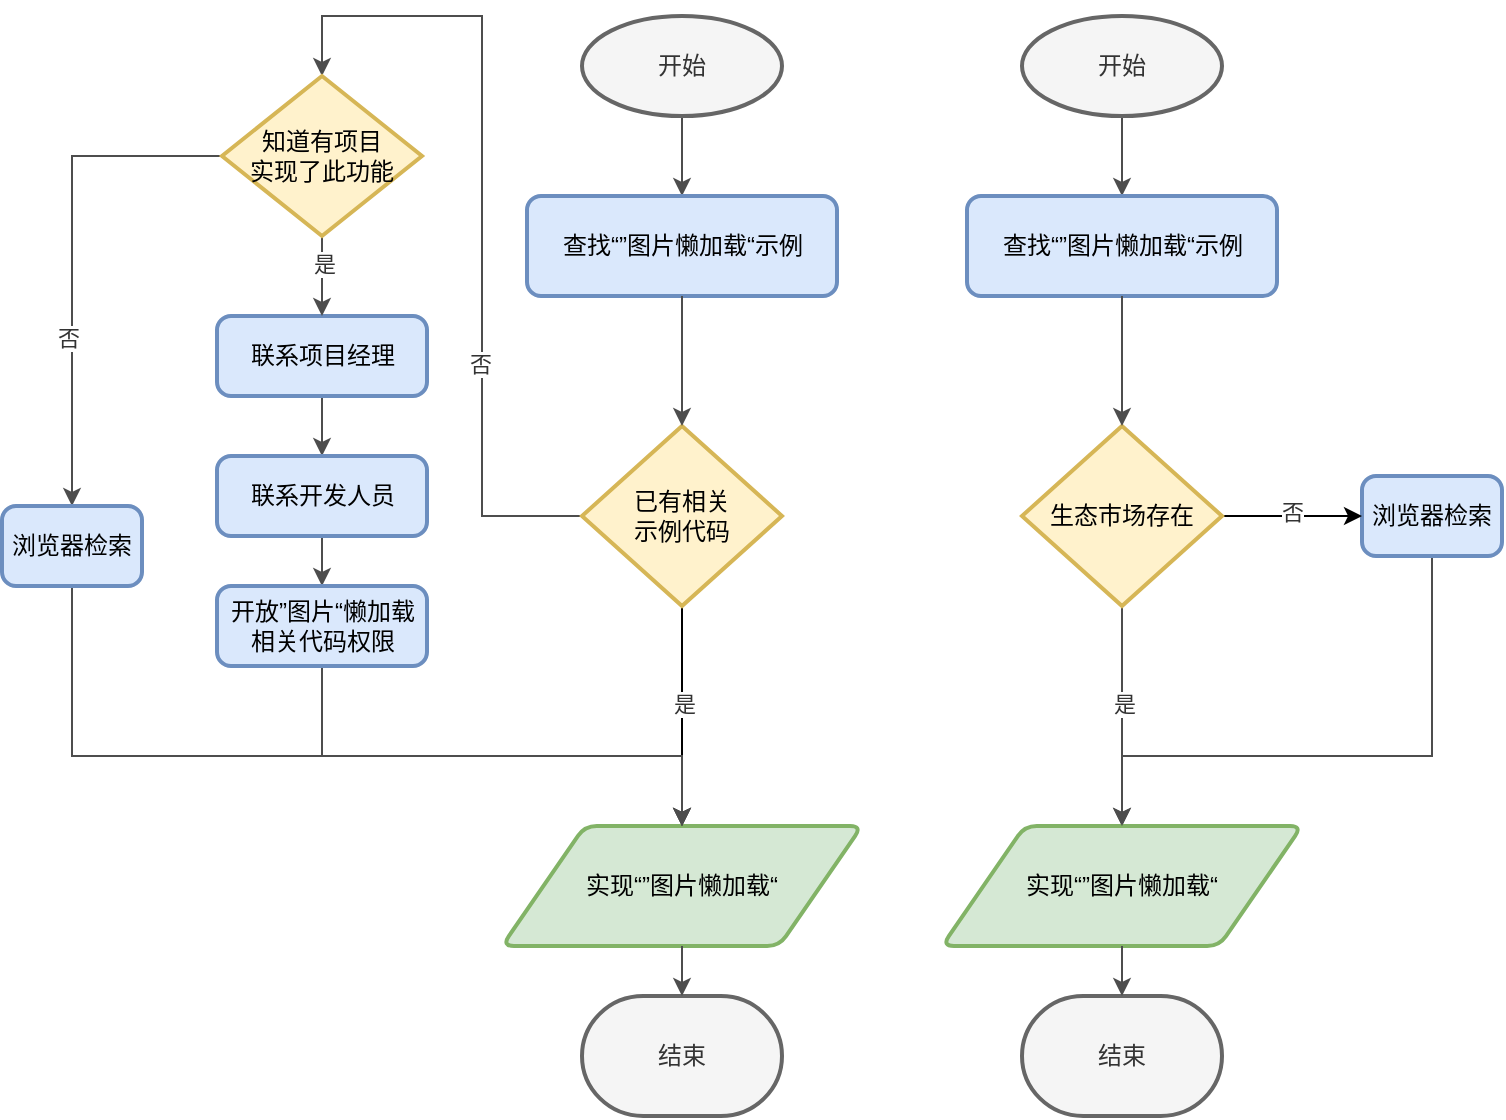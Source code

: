 <mxfile version="23.1.5" type="github">
  <diagram name="第 1 页" id="DFeqoX7XoJ7h4Axd3I3a">
    <mxGraphModel dx="1793" dy="948" grid="1" gridSize="10" guides="1" tooltips="1" connect="1" arrows="1" fold="1" page="1" pageScale="1" pageWidth="827" pageHeight="1169" math="0" shadow="0">
      <root>
        <mxCell id="0" />
        <mxCell id="1" parent="0" />
        <mxCell id="LbwR-upbL5ASRbwtkVor-74" style="edgeStyle=orthogonalEdgeStyle;rounded=0;orthogonalLoop=1;jettySize=auto;html=1;exitX=0.5;exitY=1;exitDx=0;exitDy=0;entryX=0.5;entryY=0;entryDx=0;entryDy=0;fontColor=#333333;strokeColor=#4D4D4D;" edge="1" parent="1" source="LbwR-upbL5ASRbwtkVor-4" target="LbwR-upbL5ASRbwtkVor-6">
          <mxGeometry relative="1" as="geometry">
            <Array as="points">
              <mxPoint x="745" y="490" />
              <mxPoint x="590" y="490" />
            </Array>
          </mxGeometry>
        </mxCell>
        <mxCell id="LbwR-upbL5ASRbwtkVor-4" value="浏览器检索" style="rounded=1;whiteSpace=wrap;html=1;absoluteArcSize=1;arcSize=14;strokeWidth=2;fillColor=#dae8fc;strokeColor=#6c8ebf;" vertex="1" parent="1">
          <mxGeometry x="710" y="350" width="70" height="40" as="geometry" />
        </mxCell>
        <mxCell id="LbwR-upbL5ASRbwtkVor-6" value="实现“”图片懒加载“" style="shape=parallelogram;html=1;strokeWidth=2;perimeter=parallelogramPerimeter;whiteSpace=wrap;rounded=1;arcSize=12;size=0.23;fillColor=#d5e8d4;strokeColor=#82b366;" vertex="1" parent="1">
          <mxGeometry x="500" y="525" width="180" height="60" as="geometry" />
        </mxCell>
        <mxCell id="LbwR-upbL5ASRbwtkVor-19" value="" style="edgeStyle=orthogonalEdgeStyle;rounded=0;orthogonalLoop=1;jettySize=auto;html=1;fontColor=#333333;strokeColor=#4D4D4D;" edge="1" parent="1" source="LbwR-upbL5ASRbwtkVor-7">
          <mxGeometry relative="1" as="geometry">
            <mxPoint x="590" y="210" as="targetPoint" />
          </mxGeometry>
        </mxCell>
        <mxCell id="LbwR-upbL5ASRbwtkVor-7" value="开始" style="strokeWidth=2;html=1;shape=mxgraph.flowchart.start_1;whiteSpace=wrap;fontColor=#333333;fillColor=#f5f5f5;strokeColor=#666666;" vertex="1" parent="1">
          <mxGeometry x="540" y="120" width="100" height="50" as="geometry" />
        </mxCell>
        <mxCell id="LbwR-upbL5ASRbwtkVor-8" value="结束" style="strokeWidth=2;html=1;shape=mxgraph.flowchart.terminator;whiteSpace=wrap;fontColor=#333333;fillColor=#f5f5f5;strokeColor=#666666;" vertex="1" parent="1">
          <mxGeometry x="540" y="610" width="100" height="60" as="geometry" />
        </mxCell>
        <mxCell id="LbwR-upbL5ASRbwtkVor-13" value="" style="edgeStyle=orthogonalEdgeStyle;rounded=0;orthogonalLoop=1;jettySize=auto;html=1;fontColor=#333333;strokeColor=#4D4D4D;" edge="1" parent="1" source="LbwR-upbL5ASRbwtkVor-10" target="LbwR-upbL5ASRbwtkVor-6">
          <mxGeometry relative="1" as="geometry" />
        </mxCell>
        <mxCell id="LbwR-upbL5ASRbwtkVor-15" value="是" style="edgeLabel;html=1;align=center;verticalAlign=middle;resizable=0;points=[];fontColor=#333333;" vertex="1" connectable="0" parent="LbwR-upbL5ASRbwtkVor-13">
          <mxGeometry x="-0.111" y="1" relative="1" as="geometry">
            <mxPoint as="offset" />
          </mxGeometry>
        </mxCell>
        <mxCell id="LbwR-upbL5ASRbwtkVor-14" style="edgeStyle=orthogonalEdgeStyle;rounded=0;orthogonalLoop=1;jettySize=auto;html=1;exitX=1;exitY=0.5;exitDx=0;exitDy=0;exitPerimeter=0;entryX=0;entryY=0.5;entryDx=0;entryDy=0;fontColor=#333333;" edge="1" parent="1" source="LbwR-upbL5ASRbwtkVor-10" target="LbwR-upbL5ASRbwtkVor-4">
          <mxGeometry relative="1" as="geometry">
            <mxPoint x="690" y="345" as="targetPoint" />
          </mxGeometry>
        </mxCell>
        <mxCell id="LbwR-upbL5ASRbwtkVor-16" value="否" style="edgeLabel;html=1;align=center;verticalAlign=middle;resizable=0;points=[];fontColor=#333333;" vertex="1" connectable="0" parent="LbwR-upbL5ASRbwtkVor-14">
          <mxGeometry x="-0.006" y="1" relative="1" as="geometry">
            <mxPoint y="-1" as="offset" />
          </mxGeometry>
        </mxCell>
        <mxCell id="LbwR-upbL5ASRbwtkVor-10" value="生态市场存在" style="strokeWidth=2;html=1;shape=mxgraph.flowchart.decision;whiteSpace=wrap;fillColor=#fff2cc;strokeColor=#d6b656;" vertex="1" parent="1">
          <mxGeometry x="540" y="325" width="100" height="90" as="geometry" />
        </mxCell>
        <mxCell id="LbwR-upbL5ASRbwtkVor-18" style="edgeStyle=orthogonalEdgeStyle;rounded=0;orthogonalLoop=1;jettySize=auto;html=1;exitX=0.5;exitY=1;exitDx=0;exitDy=0;entryX=0.5;entryY=0;entryDx=0;entryDy=0;entryPerimeter=0;fontColor=#333333;strokeColor=#4D4D4D;" edge="1" parent="1" source="LbwR-upbL5ASRbwtkVor-6" target="LbwR-upbL5ASRbwtkVor-8">
          <mxGeometry relative="1" as="geometry" />
        </mxCell>
        <mxCell id="LbwR-upbL5ASRbwtkVor-20" value="查找“”图片懒加载“示例" style="rounded=1;whiteSpace=wrap;html=1;absoluteArcSize=1;arcSize=14;strokeWidth=2;fillColor=#dae8fc;strokeColor=#6c8ebf;" vertex="1" parent="1">
          <mxGeometry x="512.5" y="210" width="155" height="50" as="geometry" />
        </mxCell>
        <mxCell id="LbwR-upbL5ASRbwtkVor-21" style="edgeStyle=orthogonalEdgeStyle;rounded=0;orthogonalLoop=1;jettySize=auto;html=1;exitX=0.5;exitY=1;exitDx=0;exitDy=0;entryX=0.5;entryY=0;entryDx=0;entryDy=0;entryPerimeter=0;fontColor=#333333;strokeColor=#4D4D4D;" edge="1" parent="1" source="LbwR-upbL5ASRbwtkVor-20" target="LbwR-upbL5ASRbwtkVor-10">
          <mxGeometry relative="1" as="geometry" />
        </mxCell>
        <mxCell id="LbwR-upbL5ASRbwtkVor-37" value="实现“”图片懒加载“" style="shape=parallelogram;html=1;strokeWidth=2;perimeter=parallelogramPerimeter;whiteSpace=wrap;rounded=1;arcSize=12;size=0.23;fillColor=#d5e8d4;strokeColor=#82b366;" vertex="1" parent="1">
          <mxGeometry x="280" y="525" width="180" height="60" as="geometry" />
        </mxCell>
        <mxCell id="LbwR-upbL5ASRbwtkVor-38" value="" style="edgeStyle=orthogonalEdgeStyle;rounded=0;orthogonalLoop=1;jettySize=auto;html=1;fontColor=#333333;strokeColor=#4D4D4D;" edge="1" parent="1" source="LbwR-upbL5ASRbwtkVor-39">
          <mxGeometry relative="1" as="geometry">
            <mxPoint x="370" y="210" as="targetPoint" />
          </mxGeometry>
        </mxCell>
        <mxCell id="LbwR-upbL5ASRbwtkVor-39" value="开始" style="strokeWidth=2;html=1;shape=mxgraph.flowchart.start_1;whiteSpace=wrap;fontColor=#333333;fillColor=#f5f5f5;strokeColor=#666666;" vertex="1" parent="1">
          <mxGeometry x="320" y="120" width="100" height="50" as="geometry" />
        </mxCell>
        <mxCell id="LbwR-upbL5ASRbwtkVor-40" value="结束" style="strokeWidth=2;html=1;shape=mxgraph.flowchart.terminator;whiteSpace=wrap;fontColor=#333333;fillColor=#f5f5f5;strokeColor=#666666;" vertex="1" parent="1">
          <mxGeometry x="320" y="610" width="100" height="60" as="geometry" />
        </mxCell>
        <mxCell id="LbwR-upbL5ASRbwtkVor-41" value="" style="edgeStyle=orthogonalEdgeStyle;rounded=0;orthogonalLoop=1;jettySize=auto;html=1;fontColor=#333333;" edge="1" parent="1" source="LbwR-upbL5ASRbwtkVor-45" target="LbwR-upbL5ASRbwtkVor-37">
          <mxGeometry relative="1" as="geometry" />
        </mxCell>
        <mxCell id="LbwR-upbL5ASRbwtkVor-42" value="是" style="edgeLabel;html=1;align=center;verticalAlign=middle;resizable=0;points=[];fontColor=#333333;" vertex="1" connectable="0" parent="LbwR-upbL5ASRbwtkVor-41">
          <mxGeometry x="-0.111" y="1" relative="1" as="geometry">
            <mxPoint as="offset" />
          </mxGeometry>
        </mxCell>
        <mxCell id="LbwR-upbL5ASRbwtkVor-49" style="edgeStyle=orthogonalEdgeStyle;rounded=0;orthogonalLoop=1;jettySize=auto;html=1;exitX=0;exitY=0.5;exitDx=0;exitDy=0;exitPerimeter=0;fontColor=#333333;strokeColor=#4D4D4D;" edge="1" parent="1" source="LbwR-upbL5ASRbwtkVor-45">
          <mxGeometry relative="1" as="geometry">
            <mxPoint x="190" y="150" as="targetPoint" />
            <Array as="points">
              <mxPoint x="270" y="370" />
              <mxPoint x="270" y="120" />
              <mxPoint x="190" y="120" />
            </Array>
          </mxGeometry>
        </mxCell>
        <mxCell id="LbwR-upbL5ASRbwtkVor-50" value="否" style="edgeLabel;html=1;align=center;verticalAlign=middle;resizable=0;points=[];fontColor=#333333;" vertex="1" connectable="0" parent="LbwR-upbL5ASRbwtkVor-49">
          <mxGeometry x="-0.382" y="1" relative="1" as="geometry">
            <mxPoint as="offset" />
          </mxGeometry>
        </mxCell>
        <mxCell id="LbwR-upbL5ASRbwtkVor-45" value="已有相关&lt;br&gt;示例代码" style="strokeWidth=2;html=1;shape=mxgraph.flowchart.decision;whiteSpace=wrap;fillColor=#fff2cc;strokeColor=#d6b656;" vertex="1" parent="1">
          <mxGeometry x="320" y="325" width="100" height="90" as="geometry" />
        </mxCell>
        <mxCell id="LbwR-upbL5ASRbwtkVor-46" style="edgeStyle=orthogonalEdgeStyle;rounded=0;orthogonalLoop=1;jettySize=auto;html=1;exitX=0.5;exitY=1;exitDx=0;exitDy=0;entryX=0.5;entryY=0;entryDx=0;entryDy=0;entryPerimeter=0;fontColor=#333333;strokeColor=#4D4D4D;" edge="1" parent="1" source="LbwR-upbL5ASRbwtkVor-37" target="LbwR-upbL5ASRbwtkVor-40">
          <mxGeometry relative="1" as="geometry" />
        </mxCell>
        <mxCell id="LbwR-upbL5ASRbwtkVor-47" value="查找“”图片懒加载“示例" style="rounded=1;whiteSpace=wrap;html=1;absoluteArcSize=1;arcSize=14;strokeWidth=2;fillColor=#dae8fc;strokeColor=#6c8ebf;" vertex="1" parent="1">
          <mxGeometry x="292.5" y="210" width="155" height="50" as="geometry" />
        </mxCell>
        <mxCell id="LbwR-upbL5ASRbwtkVor-48" style="edgeStyle=orthogonalEdgeStyle;rounded=0;orthogonalLoop=1;jettySize=auto;html=1;exitX=0.5;exitY=1;exitDx=0;exitDy=0;entryX=0.5;entryY=0;entryDx=0;entryDy=0;entryPerimeter=0;fontColor=#333333;strokeColor=#4D4D4D;" edge="1" parent="1" source="LbwR-upbL5ASRbwtkVor-47" target="LbwR-upbL5ASRbwtkVor-45">
          <mxGeometry relative="1" as="geometry" />
        </mxCell>
        <mxCell id="LbwR-upbL5ASRbwtkVor-62" style="edgeStyle=orthogonalEdgeStyle;rounded=0;orthogonalLoop=1;jettySize=auto;html=1;exitX=0.5;exitY=1;exitDx=0;exitDy=0;entryX=0.5;entryY=0;entryDx=0;entryDy=0;fontColor=#333333;strokeColor=#4D4D4D;" edge="1" parent="1" source="LbwR-upbL5ASRbwtkVor-51" target="LbwR-upbL5ASRbwtkVor-59">
          <mxGeometry relative="1" as="geometry" />
        </mxCell>
        <mxCell id="LbwR-upbL5ASRbwtkVor-51" value="联系项目经理" style="rounded=1;whiteSpace=wrap;html=1;absoluteArcSize=1;arcSize=14;strokeWidth=2;fillColor=#dae8fc;strokeColor=#6c8ebf;" vertex="1" parent="1">
          <mxGeometry x="137.5" y="270" width="105" height="40" as="geometry" />
        </mxCell>
        <mxCell id="LbwR-upbL5ASRbwtkVor-53" style="edgeStyle=orthogonalEdgeStyle;rounded=0;orthogonalLoop=1;jettySize=auto;html=1;exitX=0.5;exitY=1;exitDx=0;exitDy=0;exitPerimeter=0;entryX=0.5;entryY=0;entryDx=0;entryDy=0;fontColor=#333333;strokeColor=#4D4D4D;" edge="1" parent="1" source="LbwR-upbL5ASRbwtkVor-52" target="LbwR-upbL5ASRbwtkVor-51">
          <mxGeometry relative="1" as="geometry" />
        </mxCell>
        <mxCell id="LbwR-upbL5ASRbwtkVor-57" value="是" style="edgeLabel;html=1;align=center;verticalAlign=middle;resizable=0;points=[];fontColor=#333333;" vertex="1" connectable="0" parent="LbwR-upbL5ASRbwtkVor-53">
          <mxGeometry x="-0.333" y="1" relative="1" as="geometry">
            <mxPoint as="offset" />
          </mxGeometry>
        </mxCell>
        <mxCell id="LbwR-upbL5ASRbwtkVor-55" style="edgeStyle=orthogonalEdgeStyle;rounded=0;orthogonalLoop=1;jettySize=auto;html=1;exitX=0;exitY=0.5;exitDx=0;exitDy=0;exitPerimeter=0;entryX=0.5;entryY=0;entryDx=0;entryDy=0;fontColor=#333333;strokeColor=#4D4D4D;" edge="1" parent="1" source="LbwR-upbL5ASRbwtkVor-52" target="LbwR-upbL5ASRbwtkVor-54">
          <mxGeometry relative="1" as="geometry" />
        </mxCell>
        <mxCell id="LbwR-upbL5ASRbwtkVor-56" value="否" style="edgeLabel;html=1;align=center;verticalAlign=middle;resizable=0;points=[];fontColor=#333333;" vertex="1" connectable="0" parent="LbwR-upbL5ASRbwtkVor-55">
          <mxGeometry x="0.322" y="-2" relative="1" as="geometry">
            <mxPoint as="offset" />
          </mxGeometry>
        </mxCell>
        <mxCell id="LbwR-upbL5ASRbwtkVor-52" value="知道有项目&lt;br&gt;实现了此功能" style="strokeWidth=2;html=1;shape=mxgraph.flowchart.decision;whiteSpace=wrap;fillColor=#fff2cc;strokeColor=#d6b656;" vertex="1" parent="1">
          <mxGeometry x="140" y="150" width="100" height="80" as="geometry" />
        </mxCell>
        <mxCell id="LbwR-upbL5ASRbwtkVor-71" style="edgeStyle=orthogonalEdgeStyle;rounded=0;orthogonalLoop=1;jettySize=auto;html=1;exitX=0.5;exitY=1;exitDx=0;exitDy=0;entryX=0.5;entryY=0;entryDx=0;entryDy=0;fontColor=#333333;strokeColor=#4D4D4D;" edge="1" parent="1" source="LbwR-upbL5ASRbwtkVor-54" target="LbwR-upbL5ASRbwtkVor-37">
          <mxGeometry relative="1" as="geometry">
            <Array as="points">
              <mxPoint x="65" y="490" />
              <mxPoint x="370" y="490" />
            </Array>
          </mxGeometry>
        </mxCell>
        <mxCell id="LbwR-upbL5ASRbwtkVor-54" value="浏览器检索" style="rounded=1;whiteSpace=wrap;html=1;absoluteArcSize=1;arcSize=14;strokeWidth=2;fillColor=#dae8fc;strokeColor=#6c8ebf;" vertex="1" parent="1">
          <mxGeometry x="30" y="365" width="70" height="40" as="geometry" />
        </mxCell>
        <mxCell id="LbwR-upbL5ASRbwtkVor-63" style="edgeStyle=orthogonalEdgeStyle;rounded=0;orthogonalLoop=1;jettySize=auto;html=1;exitX=0.5;exitY=1;exitDx=0;exitDy=0;entryX=0.5;entryY=0;entryDx=0;entryDy=0;fontColor=#333333;strokeColor=#4D4D4D;" edge="1" parent="1" source="LbwR-upbL5ASRbwtkVor-59" target="LbwR-upbL5ASRbwtkVor-60">
          <mxGeometry relative="1" as="geometry" />
        </mxCell>
        <mxCell id="LbwR-upbL5ASRbwtkVor-59" value="联系开发人员" style="rounded=1;whiteSpace=wrap;html=1;absoluteArcSize=1;arcSize=14;strokeWidth=2;fillColor=#dae8fc;strokeColor=#6c8ebf;" vertex="1" parent="1">
          <mxGeometry x="137.5" y="340" width="105" height="40" as="geometry" />
        </mxCell>
        <mxCell id="LbwR-upbL5ASRbwtkVor-72" style="edgeStyle=orthogonalEdgeStyle;rounded=0;orthogonalLoop=1;jettySize=auto;html=1;exitX=0.5;exitY=1;exitDx=0;exitDy=0;entryX=0.5;entryY=0;entryDx=0;entryDy=0;fontColor=#333333;strokeColor=#4D4D4D;" edge="1" parent="1" source="LbwR-upbL5ASRbwtkVor-60" target="LbwR-upbL5ASRbwtkVor-37">
          <mxGeometry relative="1" as="geometry">
            <Array as="points">
              <mxPoint x="190" y="490" />
              <mxPoint x="370" y="490" />
            </Array>
          </mxGeometry>
        </mxCell>
        <mxCell id="LbwR-upbL5ASRbwtkVor-60" value="开放”图片“懒加载相关代码权限" style="rounded=1;whiteSpace=wrap;html=1;absoluteArcSize=1;arcSize=14;strokeWidth=2;fillColor=#dae8fc;strokeColor=#6c8ebf;" vertex="1" parent="1">
          <mxGeometry x="137.5" y="405" width="105" height="40" as="geometry" />
        </mxCell>
      </root>
    </mxGraphModel>
  </diagram>
</mxfile>
